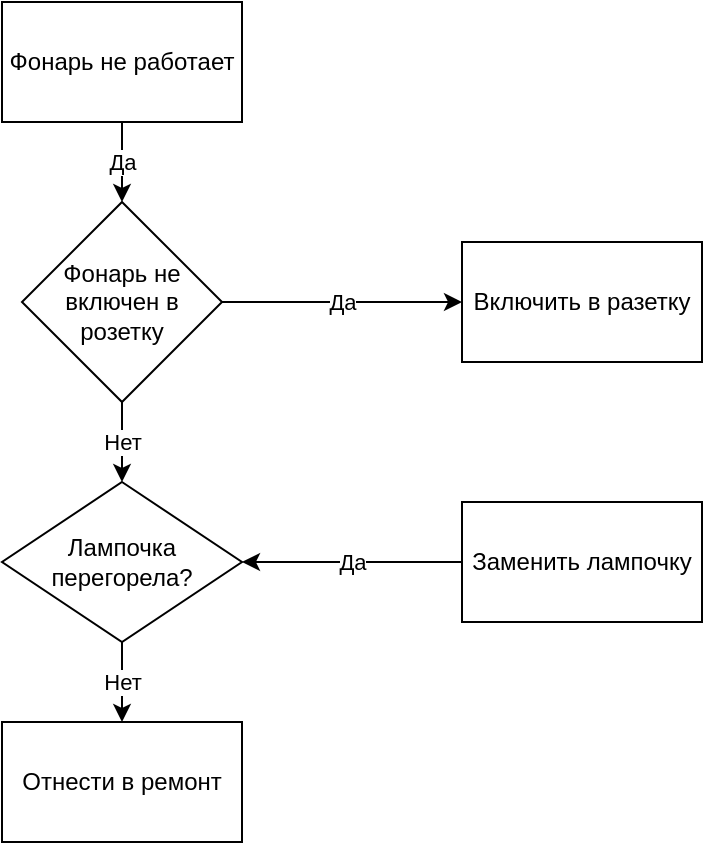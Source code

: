 <mxfile version="14.2.7" type="github">
  <diagram id="C5RBs43oDa-KdzZeNtuy" name="Page-1">
    <mxGraphModel dx="868" dy="450" grid="1" gridSize="10" guides="1" tooltips="1" connect="1" arrows="1" fold="1" page="1" pageScale="1" pageWidth="827" pageHeight="1169" math="0" shadow="0">
      <root>
        <mxCell id="WIyWlLk6GJQsqaUBKTNV-0" />
        <mxCell id="WIyWlLk6GJQsqaUBKTNV-1" parent="WIyWlLk6GJQsqaUBKTNV-0" />
        <mxCell id="peZyMMtolKqgcipFOqNc-10" value="Да" style="edgeStyle=orthogonalEdgeStyle;rounded=0;orthogonalLoop=1;jettySize=auto;html=1;" edge="1" parent="WIyWlLk6GJQsqaUBKTNV-1" source="peZyMMtolKqgcipFOqNc-0" target="peZyMMtolKqgcipFOqNc-1">
          <mxGeometry relative="1" as="geometry" />
        </mxCell>
        <mxCell id="peZyMMtolKqgcipFOqNc-0" value="Фонарь не работает" style="rounded=0;whiteSpace=wrap;html=1;" vertex="1" parent="WIyWlLk6GJQsqaUBKTNV-1">
          <mxGeometry x="50" y="50" width="120" height="60" as="geometry" />
        </mxCell>
        <mxCell id="peZyMMtolKqgcipFOqNc-6" value="Да" style="edgeStyle=orthogonalEdgeStyle;rounded=0;orthogonalLoop=1;jettySize=auto;html=1;" edge="1" parent="WIyWlLk6GJQsqaUBKTNV-1" source="peZyMMtolKqgcipFOqNc-1" target="peZyMMtolKqgcipFOqNc-4">
          <mxGeometry relative="1" as="geometry" />
        </mxCell>
        <mxCell id="peZyMMtolKqgcipFOqNc-7" value="Нет" style="edgeStyle=orthogonalEdgeStyle;rounded=0;orthogonalLoop=1;jettySize=auto;html=1;" edge="1" parent="WIyWlLk6GJQsqaUBKTNV-1" source="peZyMMtolKqgcipFOqNc-1" target="peZyMMtolKqgcipFOqNc-2">
          <mxGeometry relative="1" as="geometry" />
        </mxCell>
        <mxCell id="peZyMMtolKqgcipFOqNc-1" value="Фонарь не включен в розетку" style="rhombus;whiteSpace=wrap;html=1;" vertex="1" parent="WIyWlLk6GJQsqaUBKTNV-1">
          <mxGeometry x="60" y="150" width="100" height="100" as="geometry" />
        </mxCell>
        <mxCell id="peZyMMtolKqgcipFOqNc-8" value="Нет" style="edgeStyle=orthogonalEdgeStyle;rounded=0;orthogonalLoop=1;jettySize=auto;html=1;" edge="1" parent="WIyWlLk6GJQsqaUBKTNV-1" source="peZyMMtolKqgcipFOqNc-2" target="peZyMMtolKqgcipFOqNc-3">
          <mxGeometry relative="1" as="geometry" />
        </mxCell>
        <mxCell id="peZyMMtolKqgcipFOqNc-2" value="Лампочка перегорела?" style="rhombus;whiteSpace=wrap;html=1;" vertex="1" parent="WIyWlLk6GJQsqaUBKTNV-1">
          <mxGeometry x="50" y="290" width="120" height="80" as="geometry" />
        </mxCell>
        <mxCell id="peZyMMtolKqgcipFOqNc-3" value="Отнести в ремонт" style="rounded=0;whiteSpace=wrap;html=1;" vertex="1" parent="WIyWlLk6GJQsqaUBKTNV-1">
          <mxGeometry x="50" y="410" width="120" height="60" as="geometry" />
        </mxCell>
        <mxCell id="peZyMMtolKqgcipFOqNc-4" value="Включить в разетку" style="rounded=0;whiteSpace=wrap;html=1;" vertex="1" parent="WIyWlLk6GJQsqaUBKTNV-1">
          <mxGeometry x="280" y="170" width="120" height="60" as="geometry" />
        </mxCell>
        <mxCell id="peZyMMtolKqgcipFOqNc-9" value="Да" style="edgeStyle=orthogonalEdgeStyle;rounded=0;orthogonalLoop=1;jettySize=auto;html=1;" edge="1" parent="WIyWlLk6GJQsqaUBKTNV-1" source="peZyMMtolKqgcipFOqNc-5" target="peZyMMtolKqgcipFOqNc-2">
          <mxGeometry relative="1" as="geometry" />
        </mxCell>
        <mxCell id="peZyMMtolKqgcipFOqNc-5" value="Заменить лампочку" style="rounded=0;whiteSpace=wrap;html=1;" vertex="1" parent="WIyWlLk6GJQsqaUBKTNV-1">
          <mxGeometry x="280" y="300" width="120" height="60" as="geometry" />
        </mxCell>
      </root>
    </mxGraphModel>
  </diagram>
</mxfile>
